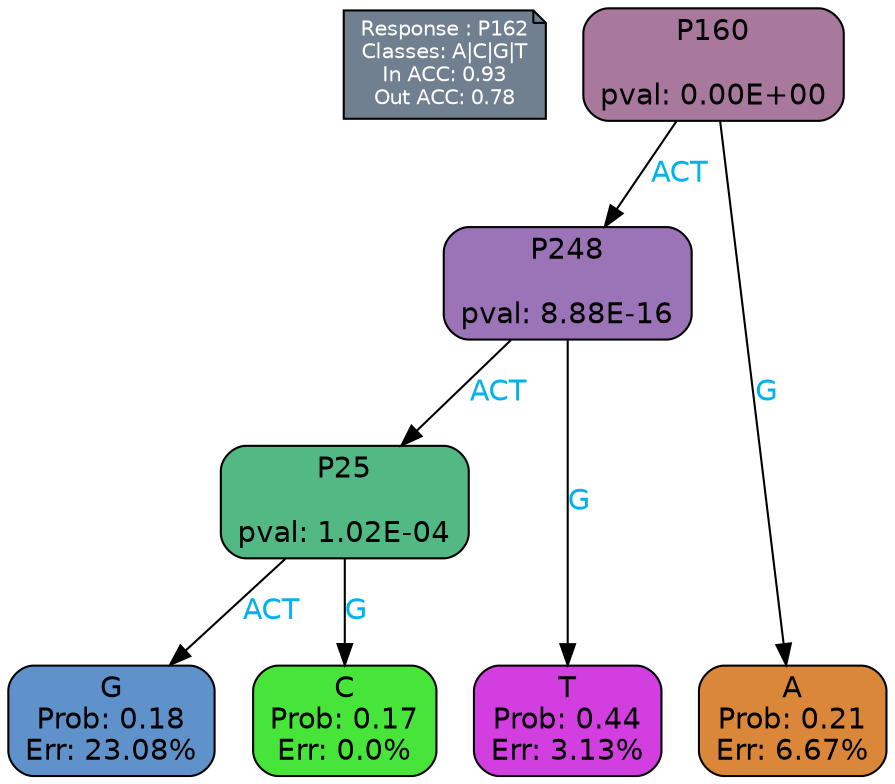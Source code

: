digraph Tree {
node [shape=box, style="filled, rounded", color="black", fontname=helvetica] ;
graph [ranksep=equally, splines=polylines, bgcolor=transparent, dpi=600] ;
edge [fontname=helvetica] ;
LEGEND [label="Response : P162
Classes: A|C|G|T
In ACC: 0.93
Out ACC: 0.78
",shape=note,align=left,style=filled,fillcolor="slategray",fontcolor="white",fontsize=10];1 [label="P160

pval: 0.00E+00", fillcolor="#a8789d"] ;
2 [label="P248

pval: 8.88E-16", fillcolor="#9a74b7"] ;
3 [label="P25

pval: 1.02E-04", fillcolor="#53b984"] ;
4 [label="G
Prob: 0.18
Err: 23.08%", fillcolor="#5f91ca"] ;
5 [label="C
Prob: 0.17
Err: 0.0%", fillcolor="#47e539"] ;
6 [label="T
Prob: 0.44
Err: 3.13%", fillcolor="#d23edf"] ;
7 [label="A
Prob: 0.21
Err: 6.67%", fillcolor="#da8739"] ;
1 -> 2 [label="ACT",fontcolor=deepskyblue2] ;
1 -> 7 [label="G",fontcolor=deepskyblue2] ;
2 -> 3 [label="ACT",fontcolor=deepskyblue2] ;
2 -> 6 [label="G",fontcolor=deepskyblue2] ;
3 -> 4 [label="ACT",fontcolor=deepskyblue2] ;
3 -> 5 [label="G",fontcolor=deepskyblue2] ;
{rank = same; 4;5;6;7;}{rank = same; LEGEND;1;}}